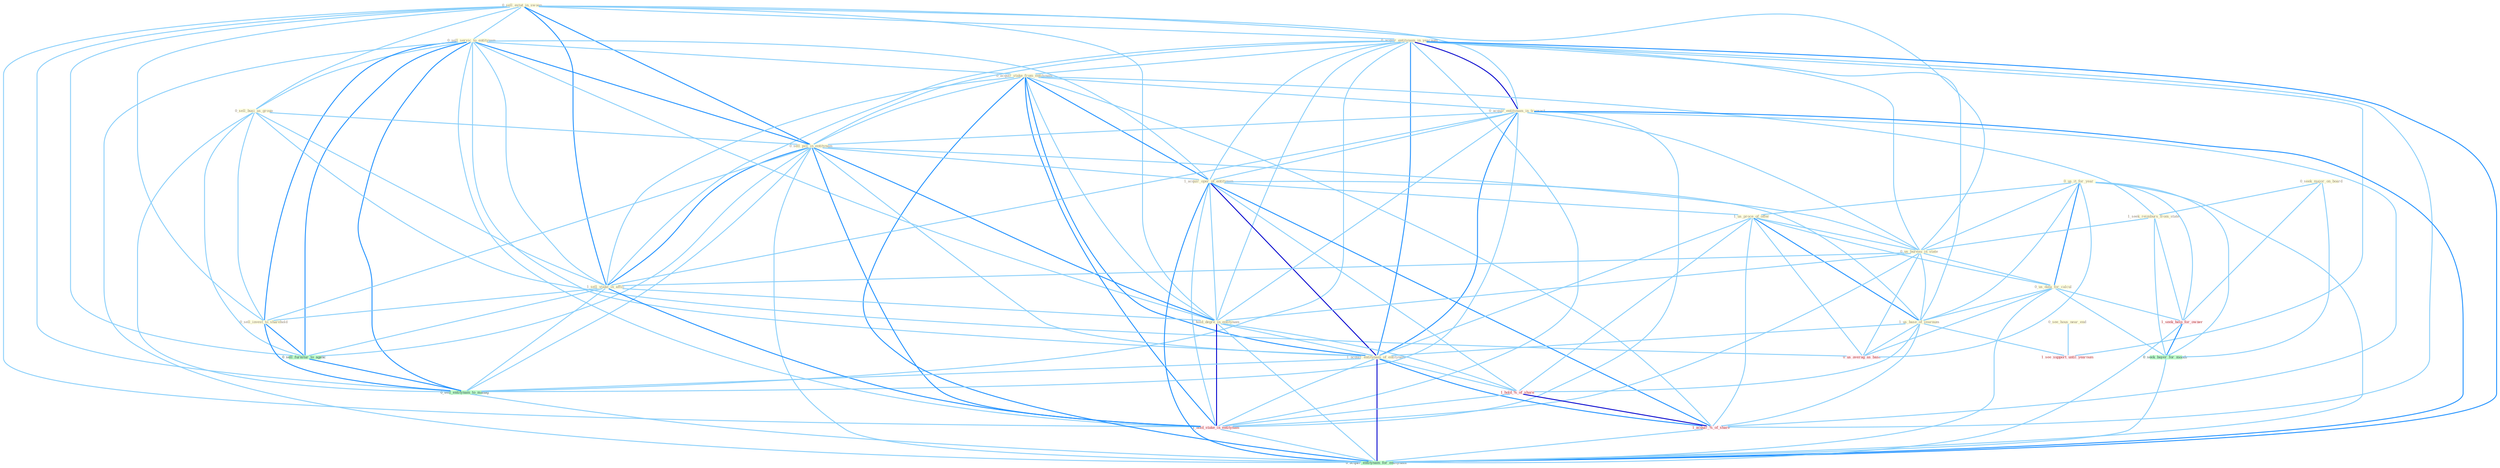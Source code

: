Graph G{ 
    node
    [shape=polygon,style=filled,width=.5,height=.06,color="#BDFCC9",fixedsize=true,fontsize=4,
    fontcolor="#2f4f4f"];
    {node
    [color="#ffffe0", fontcolor="#8b7d6b"] "0_sell_estat_in_swoop " "0_acquir_entitynam_in_yearnum " "0_us_it_for_year " "0_sell_servic_to_entitynam " "0_acquir_stake_from_entitynam " "0_acquir_entitynam_in_transact " "0_seek_major_on_board " "0_sell_busi_as_group " "0_sell_pill_in_entitynam " "1_acquir_oper_of_entitynam " "1_seek_reimburs_from_state " "1_us_proce_of_offer " "0_us_bureau_in_state " "0_us_data_for_calcul " "1_sell_stake_in_affili " "1_us_base_of_yearnum " "1_hold_degre_in_entitynam " "0_see_hous_near_end " "1_acquir_entitynam_of_entitynam " "0_sell_invest_to_sharehold "}
{node [color="#fff0f5", fontcolor="#b22222"] "1_hold_%_of_share " "1_hold_stake_in_entitynam " "1_seek_help_for_owner " "1_acquir_%_of_share " "1_see_support_until_yearnum " "0_us_averag_as_base "}
edge [color="#B0E2FF"];

	"0_sell_estat_in_swoop " -- "0_acquir_entitynam_in_yearnum " [w="1", color="#87cefa" ];
	"0_sell_estat_in_swoop " -- "0_sell_servic_to_entitynam " [w="1", color="#87cefa" ];
	"0_sell_estat_in_swoop " -- "0_acquir_entitynam_in_transact " [w="1", color="#87cefa" ];
	"0_sell_estat_in_swoop " -- "0_sell_busi_as_group " [w="1", color="#87cefa" ];
	"0_sell_estat_in_swoop " -- "0_sell_pill_in_entitynam " [w="2", color="#1e90ff" , len=0.8];
	"0_sell_estat_in_swoop " -- "0_us_bureau_in_state " [w="1", color="#87cefa" ];
	"0_sell_estat_in_swoop " -- "1_sell_stake_in_affili " [w="2", color="#1e90ff" , len=0.8];
	"0_sell_estat_in_swoop " -- "1_hold_degre_in_entitynam " [w="1", color="#87cefa" ];
	"0_sell_estat_in_swoop " -- "0_sell_invest_to_sharehold " [w="1", color="#87cefa" ];
	"0_sell_estat_in_swoop " -- "1_hold_stake_in_entitynam " [w="1", color="#87cefa" ];
	"0_sell_estat_in_swoop " -- "0_sell_furnitur_to_agenc " [w="1", color="#87cefa" ];
	"0_sell_estat_in_swoop " -- "0_sell_entitynam_to_manag " [w="1", color="#87cefa" ];
	"0_acquir_entitynam_in_yearnum " -- "0_acquir_stake_from_entitynam " [w="1", color="#87cefa" ];
	"0_acquir_entitynam_in_yearnum " -- "0_acquir_entitynam_in_transact " [w="3", color="#0000cd" , len=0.6];
	"0_acquir_entitynam_in_yearnum " -- "0_sell_pill_in_entitynam " [w="1", color="#87cefa" ];
	"0_acquir_entitynam_in_yearnum " -- "1_acquir_oper_of_entitynam " [w="1", color="#87cefa" ];
	"0_acquir_entitynam_in_yearnum " -- "0_us_bureau_in_state " [w="1", color="#87cefa" ];
	"0_acquir_entitynam_in_yearnum " -- "1_sell_stake_in_affili " [w="1", color="#87cefa" ];
	"0_acquir_entitynam_in_yearnum " -- "1_us_base_of_yearnum " [w="1", color="#87cefa" ];
	"0_acquir_entitynam_in_yearnum " -- "1_hold_degre_in_entitynam " [w="1", color="#87cefa" ];
	"0_acquir_entitynam_in_yearnum " -- "1_acquir_entitynam_of_entitynam " [w="2", color="#1e90ff" , len=0.8];
	"0_acquir_entitynam_in_yearnum " -- "1_hold_stake_in_entitynam " [w="1", color="#87cefa" ];
	"0_acquir_entitynam_in_yearnum " -- "1_acquir_%_of_share " [w="1", color="#87cefa" ];
	"0_acquir_entitynam_in_yearnum " -- "1_see_support_until_yearnum " [w="1", color="#87cefa" ];
	"0_acquir_entitynam_in_yearnum " -- "0_sell_entitynam_to_manag " [w="1", color="#87cefa" ];
	"0_acquir_entitynam_in_yearnum " -- "0_acquir_entitynam_for_entitynam " [w="2", color="#1e90ff" , len=0.8];
	"0_us_it_for_year " -- "1_us_proce_of_offer " [w="1", color="#87cefa" ];
	"0_us_it_for_year " -- "0_us_bureau_in_state " [w="1", color="#87cefa" ];
	"0_us_it_for_year " -- "0_us_data_for_calcul " [w="2", color="#1e90ff" , len=0.8];
	"0_us_it_for_year " -- "1_us_base_of_yearnum " [w="1", color="#87cefa" ];
	"0_us_it_for_year " -- "1_seek_help_for_owner " [w="1", color="#87cefa" ];
	"0_us_it_for_year " -- "0_seek_buyer_for_month " [w="1", color="#87cefa" ];
	"0_us_it_for_year " -- "0_us_averag_as_base " [w="1", color="#87cefa" ];
	"0_us_it_for_year " -- "0_acquir_entitynam_for_entitynam " [w="1", color="#87cefa" ];
	"0_sell_servic_to_entitynam " -- "0_acquir_stake_from_entitynam " [w="1", color="#87cefa" ];
	"0_sell_servic_to_entitynam " -- "0_sell_busi_as_group " [w="1", color="#87cefa" ];
	"0_sell_servic_to_entitynam " -- "0_sell_pill_in_entitynam " [w="2", color="#1e90ff" , len=0.8];
	"0_sell_servic_to_entitynam " -- "1_acquir_oper_of_entitynam " [w="1", color="#87cefa" ];
	"0_sell_servic_to_entitynam " -- "1_sell_stake_in_affili " [w="1", color="#87cefa" ];
	"0_sell_servic_to_entitynam " -- "1_hold_degre_in_entitynam " [w="1", color="#87cefa" ];
	"0_sell_servic_to_entitynam " -- "1_acquir_entitynam_of_entitynam " [w="1", color="#87cefa" ];
	"0_sell_servic_to_entitynam " -- "0_sell_invest_to_sharehold " [w="2", color="#1e90ff" , len=0.8];
	"0_sell_servic_to_entitynam " -- "1_hold_stake_in_entitynam " [w="1", color="#87cefa" ];
	"0_sell_servic_to_entitynam " -- "0_sell_furnitur_to_agenc " [w="2", color="#1e90ff" , len=0.8];
	"0_sell_servic_to_entitynam " -- "0_sell_entitynam_to_manag " [w="2", color="#1e90ff" , len=0.8];
	"0_sell_servic_to_entitynam " -- "0_acquir_entitynam_for_entitynam " [w="1", color="#87cefa" ];
	"0_acquir_stake_from_entitynam " -- "0_acquir_entitynam_in_transact " [w="1", color="#87cefa" ];
	"0_acquir_stake_from_entitynam " -- "0_sell_pill_in_entitynam " [w="1", color="#87cefa" ];
	"0_acquir_stake_from_entitynam " -- "1_acquir_oper_of_entitynam " [w="2", color="#1e90ff" , len=0.8];
	"0_acquir_stake_from_entitynam " -- "1_seek_reimburs_from_state " [w="1", color="#87cefa" ];
	"0_acquir_stake_from_entitynam " -- "1_sell_stake_in_affili " [w="1", color="#87cefa" ];
	"0_acquir_stake_from_entitynam " -- "1_hold_degre_in_entitynam " [w="1", color="#87cefa" ];
	"0_acquir_stake_from_entitynam " -- "1_acquir_entitynam_of_entitynam " [w="2", color="#1e90ff" , len=0.8];
	"0_acquir_stake_from_entitynam " -- "1_hold_stake_in_entitynam " [w="2", color="#1e90ff" , len=0.8];
	"0_acquir_stake_from_entitynam " -- "1_acquir_%_of_share " [w="1", color="#87cefa" ];
	"0_acquir_stake_from_entitynam " -- "0_acquir_entitynam_for_entitynam " [w="2", color="#1e90ff" , len=0.8];
	"0_acquir_entitynam_in_transact " -- "0_sell_pill_in_entitynam " [w="1", color="#87cefa" ];
	"0_acquir_entitynam_in_transact " -- "1_acquir_oper_of_entitynam " [w="1", color="#87cefa" ];
	"0_acquir_entitynam_in_transact " -- "0_us_bureau_in_state " [w="1", color="#87cefa" ];
	"0_acquir_entitynam_in_transact " -- "1_sell_stake_in_affili " [w="1", color="#87cefa" ];
	"0_acquir_entitynam_in_transact " -- "1_hold_degre_in_entitynam " [w="1", color="#87cefa" ];
	"0_acquir_entitynam_in_transact " -- "1_acquir_entitynam_of_entitynam " [w="2", color="#1e90ff" , len=0.8];
	"0_acquir_entitynam_in_transact " -- "1_hold_stake_in_entitynam " [w="1", color="#87cefa" ];
	"0_acquir_entitynam_in_transact " -- "1_acquir_%_of_share " [w="1", color="#87cefa" ];
	"0_acquir_entitynam_in_transact " -- "0_sell_entitynam_to_manag " [w="1", color="#87cefa" ];
	"0_acquir_entitynam_in_transact " -- "0_acquir_entitynam_for_entitynam " [w="2", color="#1e90ff" , len=0.8];
	"0_seek_major_on_board " -- "1_seek_reimburs_from_state " [w="1", color="#87cefa" ];
	"0_seek_major_on_board " -- "1_seek_help_for_owner " [w="1", color="#87cefa" ];
	"0_seek_major_on_board " -- "0_seek_buyer_for_month " [w="1", color="#87cefa" ];
	"0_sell_busi_as_group " -- "0_sell_pill_in_entitynam " [w="1", color="#87cefa" ];
	"0_sell_busi_as_group " -- "1_sell_stake_in_affili " [w="1", color="#87cefa" ];
	"0_sell_busi_as_group " -- "0_sell_invest_to_sharehold " [w="1", color="#87cefa" ];
	"0_sell_busi_as_group " -- "0_sell_furnitur_to_agenc " [w="1", color="#87cefa" ];
	"0_sell_busi_as_group " -- "0_us_averag_as_base " [w="1", color="#87cefa" ];
	"0_sell_busi_as_group " -- "0_sell_entitynam_to_manag " [w="1", color="#87cefa" ];
	"0_sell_pill_in_entitynam " -- "1_acquir_oper_of_entitynam " [w="1", color="#87cefa" ];
	"0_sell_pill_in_entitynam " -- "0_us_bureau_in_state " [w="1", color="#87cefa" ];
	"0_sell_pill_in_entitynam " -- "1_sell_stake_in_affili " [w="2", color="#1e90ff" , len=0.8];
	"0_sell_pill_in_entitynam " -- "1_hold_degre_in_entitynam " [w="2", color="#1e90ff" , len=0.8];
	"0_sell_pill_in_entitynam " -- "1_acquir_entitynam_of_entitynam " [w="1", color="#87cefa" ];
	"0_sell_pill_in_entitynam " -- "0_sell_invest_to_sharehold " [w="1", color="#87cefa" ];
	"0_sell_pill_in_entitynam " -- "1_hold_stake_in_entitynam " [w="2", color="#1e90ff" , len=0.8];
	"0_sell_pill_in_entitynam " -- "0_sell_furnitur_to_agenc " [w="1", color="#87cefa" ];
	"0_sell_pill_in_entitynam " -- "0_sell_entitynam_to_manag " [w="1", color="#87cefa" ];
	"0_sell_pill_in_entitynam " -- "0_acquir_entitynam_for_entitynam " [w="1", color="#87cefa" ];
	"1_acquir_oper_of_entitynam " -- "1_us_proce_of_offer " [w="1", color="#87cefa" ];
	"1_acquir_oper_of_entitynam " -- "1_us_base_of_yearnum " [w="1", color="#87cefa" ];
	"1_acquir_oper_of_entitynam " -- "1_hold_degre_in_entitynam " [w="1", color="#87cefa" ];
	"1_acquir_oper_of_entitynam " -- "1_acquir_entitynam_of_entitynam " [w="3", color="#0000cd" , len=0.6];
	"1_acquir_oper_of_entitynam " -- "1_hold_%_of_share " [w="1", color="#87cefa" ];
	"1_acquir_oper_of_entitynam " -- "1_hold_stake_in_entitynam " [w="1", color="#87cefa" ];
	"1_acquir_oper_of_entitynam " -- "1_acquir_%_of_share " [w="2", color="#1e90ff" , len=0.8];
	"1_acquir_oper_of_entitynam " -- "0_acquir_entitynam_for_entitynam " [w="2", color="#1e90ff" , len=0.8];
	"1_seek_reimburs_from_state " -- "0_us_bureau_in_state " [w="1", color="#87cefa" ];
	"1_seek_reimburs_from_state " -- "1_seek_help_for_owner " [w="1", color="#87cefa" ];
	"1_seek_reimburs_from_state " -- "0_seek_buyer_for_month " [w="1", color="#87cefa" ];
	"1_us_proce_of_offer " -- "0_us_bureau_in_state " [w="1", color="#87cefa" ];
	"1_us_proce_of_offer " -- "0_us_data_for_calcul " [w="1", color="#87cefa" ];
	"1_us_proce_of_offer " -- "1_us_base_of_yearnum " [w="2", color="#1e90ff" , len=0.8];
	"1_us_proce_of_offer " -- "1_acquir_entitynam_of_entitynam " [w="1", color="#87cefa" ];
	"1_us_proce_of_offer " -- "1_hold_%_of_share " [w="1", color="#87cefa" ];
	"1_us_proce_of_offer " -- "1_acquir_%_of_share " [w="1", color="#87cefa" ];
	"1_us_proce_of_offer " -- "0_us_averag_as_base " [w="1", color="#87cefa" ];
	"0_us_bureau_in_state " -- "0_us_data_for_calcul " [w="1", color="#87cefa" ];
	"0_us_bureau_in_state " -- "1_sell_stake_in_affili " [w="1", color="#87cefa" ];
	"0_us_bureau_in_state " -- "1_us_base_of_yearnum " [w="1", color="#87cefa" ];
	"0_us_bureau_in_state " -- "1_hold_degre_in_entitynam " [w="1", color="#87cefa" ];
	"0_us_bureau_in_state " -- "1_hold_stake_in_entitynam " [w="1", color="#87cefa" ];
	"0_us_bureau_in_state " -- "0_us_averag_as_base " [w="1", color="#87cefa" ];
	"0_us_data_for_calcul " -- "1_us_base_of_yearnum " [w="1", color="#87cefa" ];
	"0_us_data_for_calcul " -- "1_seek_help_for_owner " [w="1", color="#87cefa" ];
	"0_us_data_for_calcul " -- "0_seek_buyer_for_month " [w="1", color="#87cefa" ];
	"0_us_data_for_calcul " -- "0_us_averag_as_base " [w="1", color="#87cefa" ];
	"0_us_data_for_calcul " -- "0_acquir_entitynam_for_entitynam " [w="1", color="#87cefa" ];
	"1_sell_stake_in_affili " -- "1_hold_degre_in_entitynam " [w="1", color="#87cefa" ];
	"1_sell_stake_in_affili " -- "0_sell_invest_to_sharehold " [w="1", color="#87cefa" ];
	"1_sell_stake_in_affili " -- "1_hold_stake_in_entitynam " [w="2", color="#1e90ff" , len=0.8];
	"1_sell_stake_in_affili " -- "0_sell_furnitur_to_agenc " [w="1", color="#87cefa" ];
	"1_sell_stake_in_affili " -- "0_sell_entitynam_to_manag " [w="1", color="#87cefa" ];
	"1_us_base_of_yearnum " -- "1_acquir_entitynam_of_entitynam " [w="1", color="#87cefa" ];
	"1_us_base_of_yearnum " -- "1_hold_%_of_share " [w="1", color="#87cefa" ];
	"1_us_base_of_yearnum " -- "1_acquir_%_of_share " [w="1", color="#87cefa" ];
	"1_us_base_of_yearnum " -- "1_see_support_until_yearnum " [w="1", color="#87cefa" ];
	"1_us_base_of_yearnum " -- "0_us_averag_as_base " [w="1", color="#87cefa" ];
	"1_hold_degre_in_entitynam " -- "1_acquir_entitynam_of_entitynam " [w="1", color="#87cefa" ];
	"1_hold_degre_in_entitynam " -- "1_hold_%_of_share " [w="1", color="#87cefa" ];
	"1_hold_degre_in_entitynam " -- "1_hold_stake_in_entitynam " [w="3", color="#0000cd" , len=0.6];
	"1_hold_degre_in_entitynam " -- "0_acquir_entitynam_for_entitynam " [w="1", color="#87cefa" ];
	"0_see_hous_near_end " -- "1_see_support_until_yearnum " [w="1", color="#87cefa" ];
	"1_acquir_entitynam_of_entitynam " -- "1_hold_%_of_share " [w="1", color="#87cefa" ];
	"1_acquir_entitynam_of_entitynam " -- "1_hold_stake_in_entitynam " [w="1", color="#87cefa" ];
	"1_acquir_entitynam_of_entitynam " -- "1_acquir_%_of_share " [w="2", color="#1e90ff" , len=0.8];
	"1_acquir_entitynam_of_entitynam " -- "0_sell_entitynam_to_manag " [w="1", color="#87cefa" ];
	"1_acquir_entitynam_of_entitynam " -- "0_acquir_entitynam_for_entitynam " [w="3", color="#0000cd" , len=0.6];
	"0_sell_invest_to_sharehold " -- "0_sell_furnitur_to_agenc " [w="2", color="#1e90ff" , len=0.8];
	"0_sell_invest_to_sharehold " -- "0_sell_entitynam_to_manag " [w="2", color="#1e90ff" , len=0.8];
	"1_hold_%_of_share " -- "1_hold_stake_in_entitynam " [w="1", color="#87cefa" ];
	"1_hold_%_of_share " -- "1_acquir_%_of_share " [w="3", color="#0000cd" , len=0.6];
	"1_hold_stake_in_entitynam " -- "0_acquir_entitynam_for_entitynam " [w="1", color="#87cefa" ];
	"1_seek_help_for_owner " -- "0_seek_buyer_for_month " [w="2", color="#1e90ff" , len=0.8];
	"1_seek_help_for_owner " -- "0_acquir_entitynam_for_entitynam " [w="1", color="#87cefa" ];
	"0_seek_buyer_for_month " -- "0_acquir_entitynam_for_entitynam " [w="1", color="#87cefa" ];
	"1_acquir_%_of_share " -- "0_acquir_entitynam_for_entitynam " [w="1", color="#87cefa" ];
	"0_sell_furnitur_to_agenc " -- "0_sell_entitynam_to_manag " [w="2", color="#1e90ff" , len=0.8];
	"0_sell_entitynam_to_manag " -- "0_acquir_entitynam_for_entitynam " [w="1", color="#87cefa" ];
}